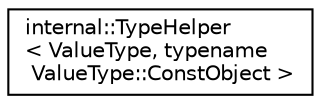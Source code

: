 digraph "Graphical Class Hierarchy"
{
  edge [fontname="Helvetica",fontsize="10",labelfontname="Helvetica",labelfontsize="10"];
  node [fontname="Helvetica",fontsize="10",shape=record];
  rankdir="LR";
  Node0 [label="internal::TypeHelper\l\< ValueType, typename\l ValueType::ConstObject \>",height=0.2,width=0.4,color="black", fillcolor="white", style="filled",URL="$structinternal_1_1_type_helper_3_01_value_type_00_01typename_01_value_type_1_1_const_object_01_4.html"];
}
